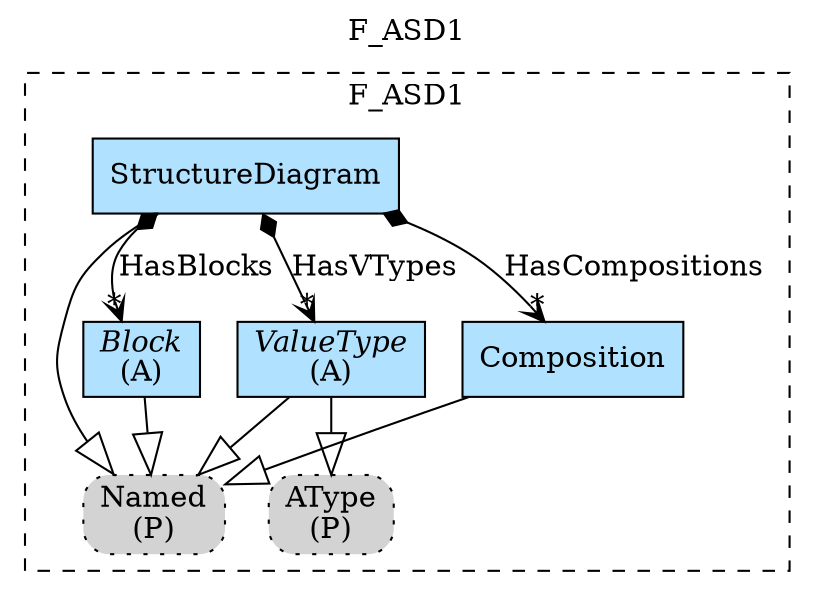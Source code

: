 digraph {graph[label=F_ASD1,labelloc=tl,labelfontsize=12];
subgraph cluster_F_ASD1{style=dashed;label=F_ASD1;
"StructureDiagram"[shape=record,fillcolor=lightskyblue1,style = filled,label="StructureDiagram"];
"PNamed"[shape=box,fillcolor=lightgray,style ="rounded,filled,dotted",label=<Named<br/>(P)>];
"PAType"[shape=box,fillcolor=lightgray,style ="rounded,filled,dotted",label=<AType<br/>(P)>];
"Block"[shape=record,fillcolor=lightskyblue1,style = filled,label=<{<I>Block</I><br/>(A)}>];
"ValueType"[shape=record,fillcolor=lightskyblue1,style = filled,label=<{<I>ValueType</I><br/>(A)}>];
"Composition"[shape=record,fillcolor=lightskyblue1,style = filled,label="Composition"];

"StructureDiagram"->"Block"[label="HasBlocks",arrowhead=vee,arrowtail=diamond,dir=both,headlabel="*"];
"StructureDiagram"->"ValueType"[label="HasVTypes",arrowhead=vee,arrowtail=diamond,dir=both,headlabel="*"];
"StructureDiagram"->"Composition"[label="HasCompositions",arrowhead=vee,arrowtail=diamond,dir=both,headlabel="*"];
"StructureDiagram"->"PNamed"[arrowhead=onormal,arrowsize=2.0];
"Block"->"PNamed"[arrowhead=onormal,arrowsize=2.0];
"ValueType"->"PNamed"[arrowhead=onormal,arrowsize=2.0];
"Composition"->"PNamed"[arrowhead=onormal,arrowsize=2.0];
"ValueType"->"PAType"[arrowhead=onormal,arrowsize=2.0];

}


}